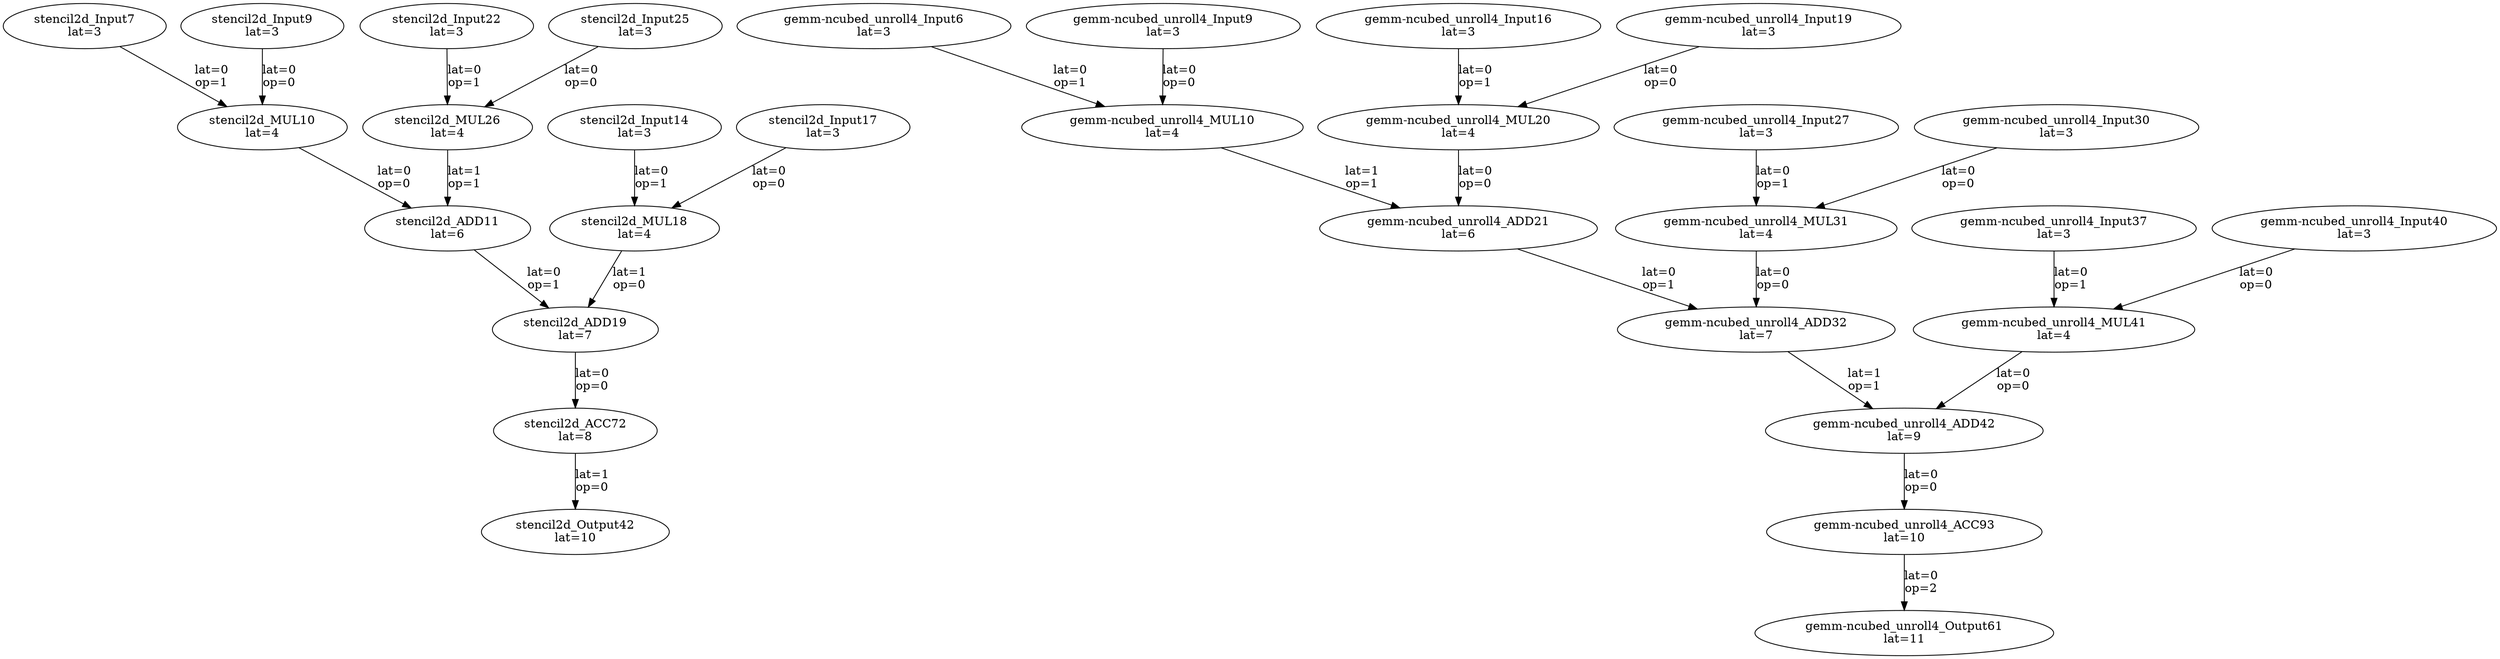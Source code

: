 Digraph G {
"stencil2d_Input7"[label = "\N\nlat=3"];
"stencil2d_Input9"[label = "\N\nlat=3"];
"stencil2d_MUL10"[label = "\N\nlat=4"];
"stencil2d_Input9"->"stencil2d_MUL10"[label = "lat=0\nop=0"];
"stencil2d_Input7"->"stencil2d_MUL10"[label = "lat=0\nop=1"];
"stencil2d_ADD11"[label = "\N\nlat=6"];
"stencil2d_MUL10"->"stencil2d_ADD11"[label = "lat=0\nop=0"];
"stencil2d_MUL26"->"stencil2d_ADD11"[label = "lat=1\nop=1"];
"stencil2d_Input14"[label = "\N\nlat=3"];
"stencil2d_Input17"[label = "\N\nlat=3"];
"stencil2d_MUL18"[label = "\N\nlat=4"];
"stencil2d_Input17"->"stencil2d_MUL18"[label = "lat=0\nop=0"];
"stencil2d_Input14"->"stencil2d_MUL18"[label = "lat=0\nop=1"];
"stencil2d_ADD19"[label = "\N\nlat=7"];
"stencil2d_MUL18"->"stencil2d_ADD19"[label = "lat=1\nop=0"];
"stencil2d_ADD11"->"stencil2d_ADD19"[label = "lat=0\nop=1"];
"stencil2d_Input22"[label = "\N\nlat=3"];
"stencil2d_Input25"[label = "\N\nlat=3"];
"stencil2d_MUL26"[label = "\N\nlat=4"];
"stencil2d_Input25"->"stencil2d_MUL26"[label = "lat=0\nop=0"];
"stencil2d_Input22"->"stencil2d_MUL26"[label = "lat=0\nop=1"];
"stencil2d_Output42"[label = "\N\nlat=10"];
"stencil2d_ACC72"->"stencil2d_Output42"[label = "lat=1\nop=0"];
"stencil2d_ACC72"[label = "\N\nlat=8"];
"stencil2d_ADD19"->"stencil2d_ACC72"[label = "lat=0\nop=0"];
"gemm-ncubed_unroll4_Input6"[label = "\N\nlat=3"];
"gemm-ncubed_unroll4_Input9"[label = "\N\nlat=3"];
"gemm-ncubed_unroll4_MUL10"[label = "\N\nlat=4"];
"gemm-ncubed_unroll4_Input9"->"gemm-ncubed_unroll4_MUL10"[label = "lat=0\nop=0"];
"gemm-ncubed_unroll4_Input6"->"gemm-ncubed_unroll4_MUL10"[label = "lat=0\nop=1"];
"gemm-ncubed_unroll4_Input16"[label = "\N\nlat=3"];
"gemm-ncubed_unroll4_Input19"[label = "\N\nlat=3"];
"gemm-ncubed_unroll4_MUL20"[label = "\N\nlat=4"];
"gemm-ncubed_unroll4_Input19"->"gemm-ncubed_unroll4_MUL20"[label = "lat=0\nop=0"];
"gemm-ncubed_unroll4_Input16"->"gemm-ncubed_unroll4_MUL20"[label = "lat=0\nop=1"];
"gemm-ncubed_unroll4_ADD21"[label = "\N\nlat=6"];
"gemm-ncubed_unroll4_MUL20"->"gemm-ncubed_unroll4_ADD21"[label = "lat=0\nop=0"];
"gemm-ncubed_unroll4_MUL10"->"gemm-ncubed_unroll4_ADD21"[label = "lat=1\nop=1"];
"gemm-ncubed_unroll4_Input27"[label = "\N\nlat=3"];
"gemm-ncubed_unroll4_Input30"[label = "\N\nlat=3"];
"gemm-ncubed_unroll4_MUL31"[label = "\N\nlat=4"];
"gemm-ncubed_unroll4_Input30"->"gemm-ncubed_unroll4_MUL31"[label = "lat=0\nop=0"];
"gemm-ncubed_unroll4_Input27"->"gemm-ncubed_unroll4_MUL31"[label = "lat=0\nop=1"];
"gemm-ncubed_unroll4_ADD32"[label = "\N\nlat=7"];
"gemm-ncubed_unroll4_MUL31"->"gemm-ncubed_unroll4_ADD32"[label = "lat=0\nop=0"];
"gemm-ncubed_unroll4_ADD21"->"gemm-ncubed_unroll4_ADD32"[label = "lat=0\nop=1"];
"gemm-ncubed_unroll4_Input37"[label = "\N\nlat=3"];
"gemm-ncubed_unroll4_Input40"[label = "\N\nlat=3"];
"gemm-ncubed_unroll4_MUL41"[label = "\N\nlat=4"];
"gemm-ncubed_unroll4_Input40"->"gemm-ncubed_unroll4_MUL41"[label = "lat=0\nop=0"];
"gemm-ncubed_unroll4_Input37"->"gemm-ncubed_unroll4_MUL41"[label = "lat=0\nop=1"];
"gemm-ncubed_unroll4_ADD42"[label = "\N\nlat=9"];
"gemm-ncubed_unroll4_MUL41"->"gemm-ncubed_unroll4_ADD42"[label = "lat=0\nop=0"];
"gemm-ncubed_unroll4_ADD32"->"gemm-ncubed_unroll4_ADD42"[label = "lat=1\nop=1"];
"gemm-ncubed_unroll4_Output61"[label = "\N\nlat=11"];
"gemm-ncubed_unroll4_ACC93"->"gemm-ncubed_unroll4_Output61"[label = "lat=0\nop=2"];
"gemm-ncubed_unroll4_ACC93"[label = "\N\nlat=10"];
"gemm-ncubed_unroll4_ADD42"->"gemm-ncubed_unroll4_ACC93"[label = "lat=0\nop=0"];
}
